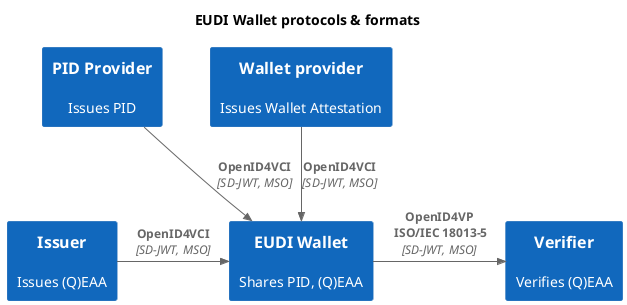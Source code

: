 @startuml 0/hld-protocol

title EUDI Wallet protocols & formats

!include <c4/C4_Context.puml>
!include <c4/C4_Container.puml>
!include <office/Users/user.puml>
!include <office/Users/mobile_user.puml>
HIDE_STEREOTYPE()

System(pid_provider, "PID Provider", "Issues PID")
System(issuer, "Issuer", "Issues (Q)EAA")
System(wallet_provider, "Wallet provider", "Issues Wallet Attestation")
System(wallet, "EUDI Wallet", "Shares PID, (Q)EAA")
System(verifier, "Verifier", Verifies (Q)EAA)

Lay_D(pid_provider, issuer)

Rel(wallet_provider, wallet, "OpenID4VCI", "SD-JWT, MSO")
Rel_Right(pid_provider, wallet, "OpenID4VCI", "SD-JWT, MSO")
Rel_Right(issuer, wallet, "OpenID4VCI", "SD-JWT, MSO")
Rel_R(wallet, verifier, "OpenID4VP \n ISO/IEC 18013-5", "SD-JWT, MSO")


@enduml